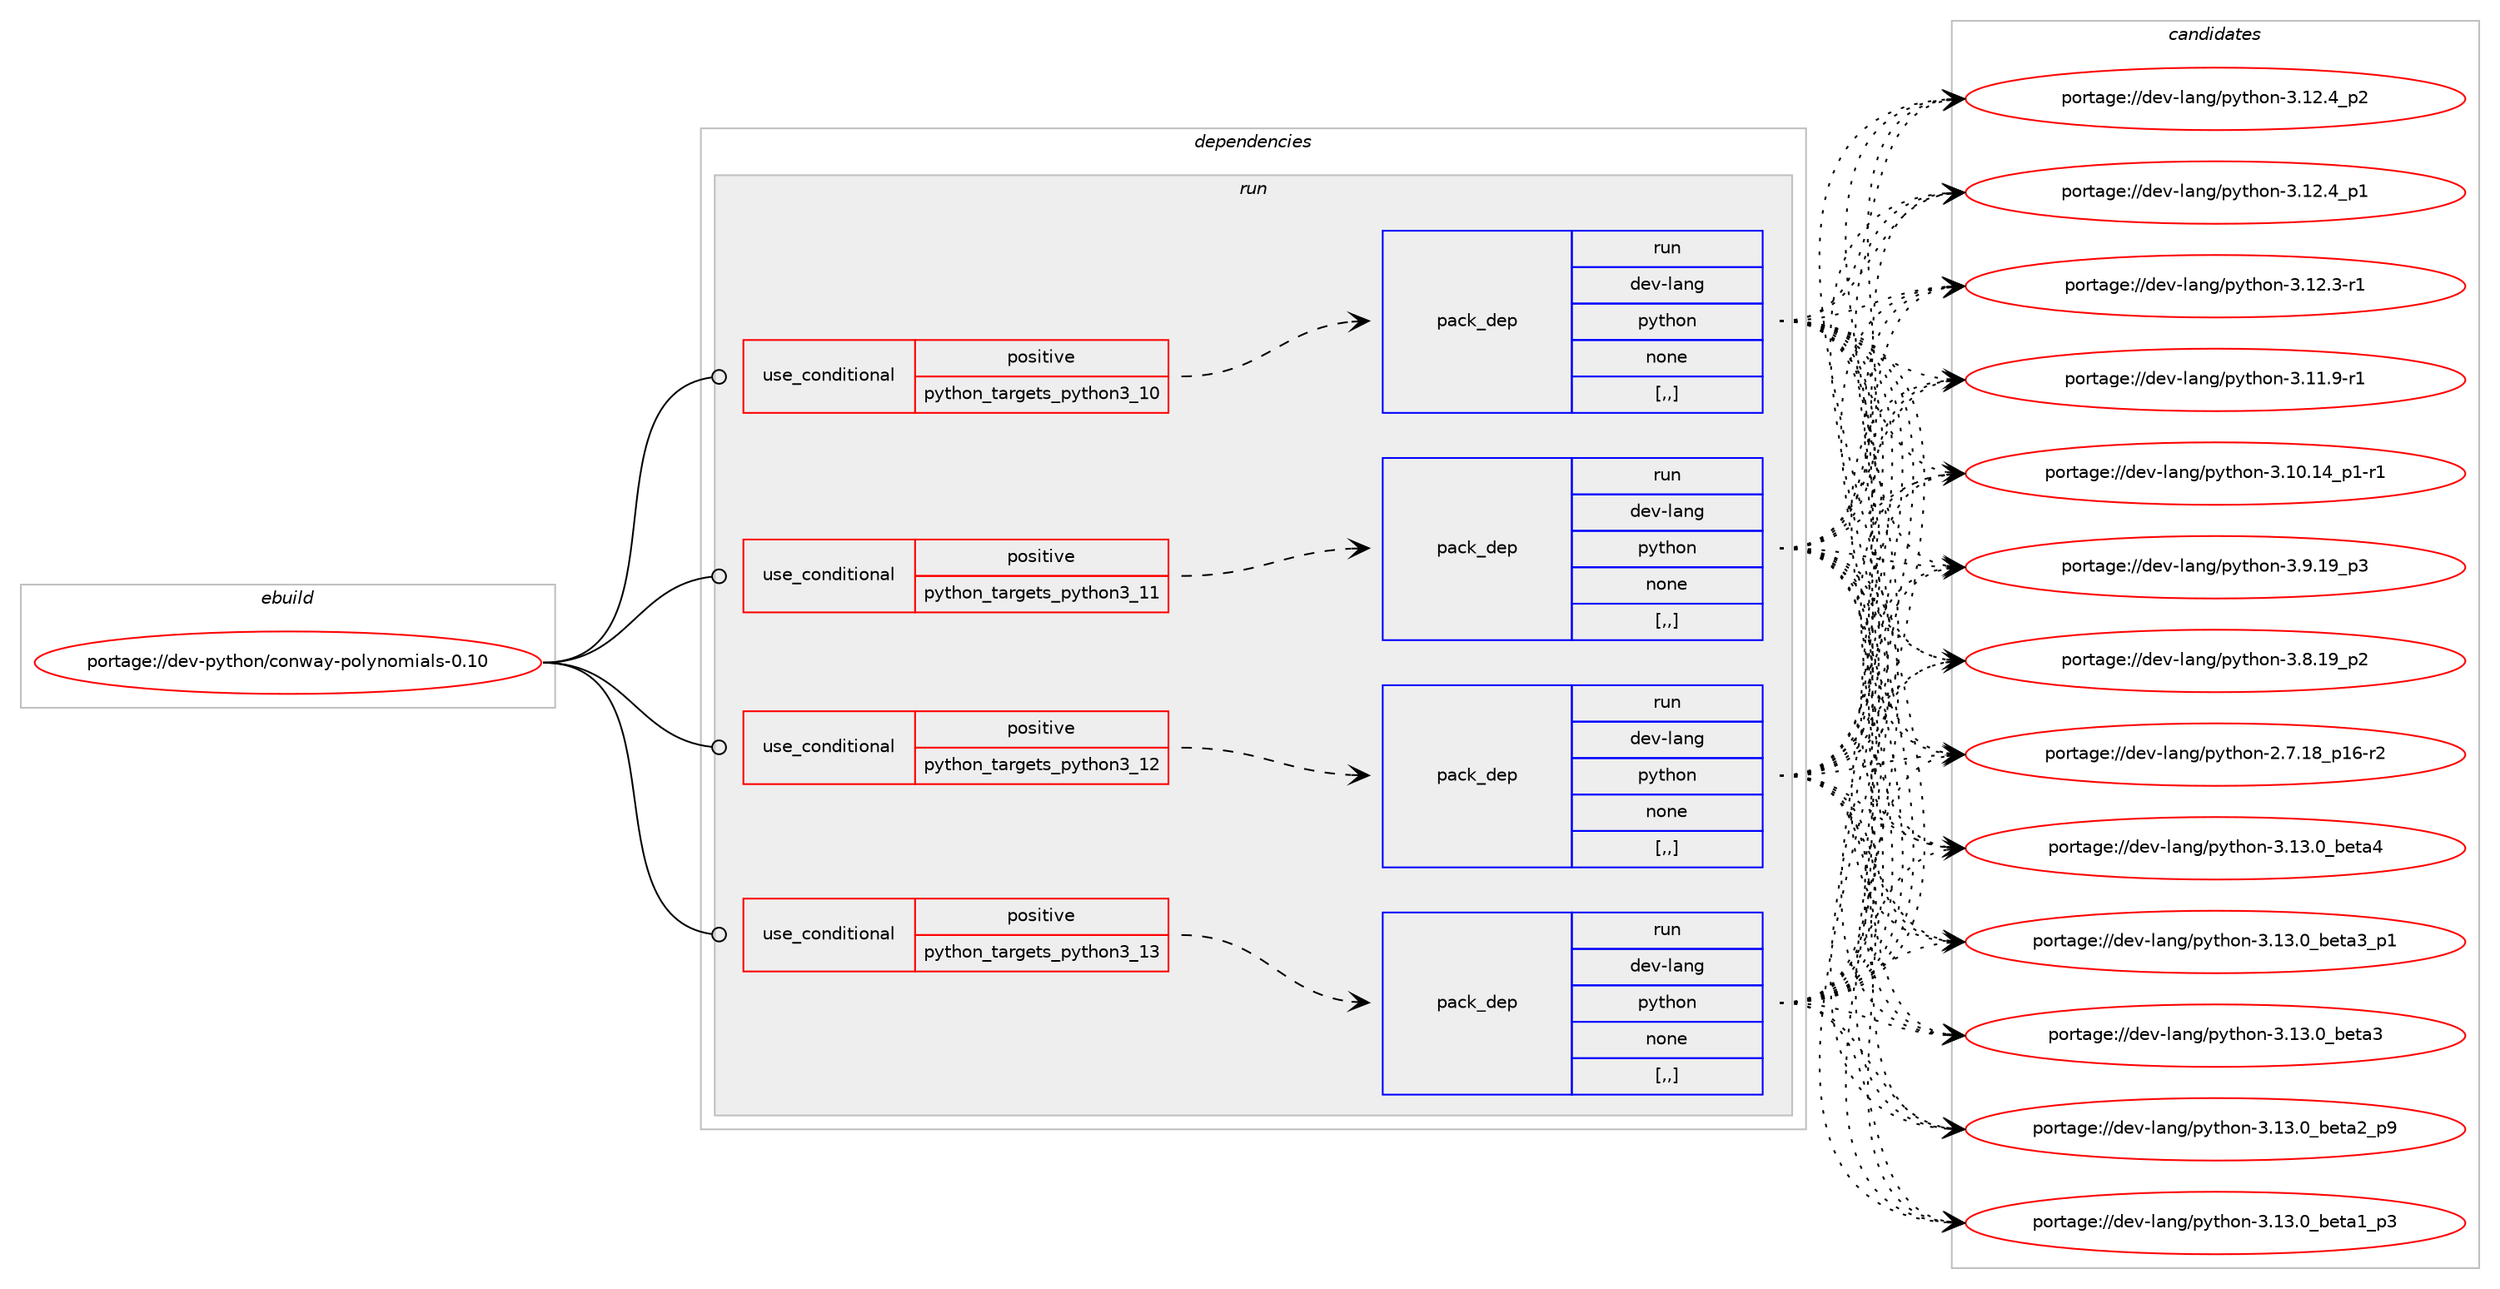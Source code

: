 digraph prolog {

# *************
# Graph options
# *************

newrank=true;
concentrate=true;
compound=true;
graph [rankdir=LR,fontname=Helvetica,fontsize=10,ranksep=1.5];#, ranksep=2.5, nodesep=0.2];
edge  [arrowhead=vee];
node  [fontname=Helvetica,fontsize=10];

# **********
# The ebuild
# **********

subgraph cluster_leftcol {
color=gray;
label=<<i>ebuild</i>>;
id [label="portage://dev-python/conway-polynomials-0.10", color=red, width=4, href="../dev-python/conway-polynomials-0.10.svg"];
}

# ****************
# The dependencies
# ****************

subgraph cluster_midcol {
color=gray;
label=<<i>dependencies</i>>;
subgraph cluster_compile {
fillcolor="#eeeeee";
style=filled;
label=<<i>compile</i>>;
}
subgraph cluster_compileandrun {
fillcolor="#eeeeee";
style=filled;
label=<<i>compile and run</i>>;
}
subgraph cluster_run {
fillcolor="#eeeeee";
style=filled;
label=<<i>run</i>>;
subgraph cond31980 {
dependency144540 [label=<<TABLE BORDER="0" CELLBORDER="1" CELLSPACING="0" CELLPADDING="4"><TR><TD ROWSPAN="3" CELLPADDING="10">use_conditional</TD></TR><TR><TD>positive</TD></TR><TR><TD>python_targets_python3_10</TD></TR></TABLE>>, shape=none, color=red];
subgraph pack111313 {
dependency144541 [label=<<TABLE BORDER="0" CELLBORDER="1" CELLSPACING="0" CELLPADDING="4" WIDTH="220"><TR><TD ROWSPAN="6" CELLPADDING="30">pack_dep</TD></TR><TR><TD WIDTH="110">run</TD></TR><TR><TD>dev-lang</TD></TR><TR><TD>python</TD></TR><TR><TD>none</TD></TR><TR><TD>[,,]</TD></TR></TABLE>>, shape=none, color=blue];
}
dependency144540:e -> dependency144541:w [weight=20,style="dashed",arrowhead="vee"];
}
id:e -> dependency144540:w [weight=20,style="solid",arrowhead="odot"];
subgraph cond31981 {
dependency144542 [label=<<TABLE BORDER="0" CELLBORDER="1" CELLSPACING="0" CELLPADDING="4"><TR><TD ROWSPAN="3" CELLPADDING="10">use_conditional</TD></TR><TR><TD>positive</TD></TR><TR><TD>python_targets_python3_11</TD></TR></TABLE>>, shape=none, color=red];
subgraph pack111314 {
dependency144543 [label=<<TABLE BORDER="0" CELLBORDER="1" CELLSPACING="0" CELLPADDING="4" WIDTH="220"><TR><TD ROWSPAN="6" CELLPADDING="30">pack_dep</TD></TR><TR><TD WIDTH="110">run</TD></TR><TR><TD>dev-lang</TD></TR><TR><TD>python</TD></TR><TR><TD>none</TD></TR><TR><TD>[,,]</TD></TR></TABLE>>, shape=none, color=blue];
}
dependency144542:e -> dependency144543:w [weight=20,style="dashed",arrowhead="vee"];
}
id:e -> dependency144542:w [weight=20,style="solid",arrowhead="odot"];
subgraph cond31982 {
dependency144544 [label=<<TABLE BORDER="0" CELLBORDER="1" CELLSPACING="0" CELLPADDING="4"><TR><TD ROWSPAN="3" CELLPADDING="10">use_conditional</TD></TR><TR><TD>positive</TD></TR><TR><TD>python_targets_python3_12</TD></TR></TABLE>>, shape=none, color=red];
subgraph pack111315 {
dependency144545 [label=<<TABLE BORDER="0" CELLBORDER="1" CELLSPACING="0" CELLPADDING="4" WIDTH="220"><TR><TD ROWSPAN="6" CELLPADDING="30">pack_dep</TD></TR><TR><TD WIDTH="110">run</TD></TR><TR><TD>dev-lang</TD></TR><TR><TD>python</TD></TR><TR><TD>none</TD></TR><TR><TD>[,,]</TD></TR></TABLE>>, shape=none, color=blue];
}
dependency144544:e -> dependency144545:w [weight=20,style="dashed",arrowhead="vee"];
}
id:e -> dependency144544:w [weight=20,style="solid",arrowhead="odot"];
subgraph cond31983 {
dependency144546 [label=<<TABLE BORDER="0" CELLBORDER="1" CELLSPACING="0" CELLPADDING="4"><TR><TD ROWSPAN="3" CELLPADDING="10">use_conditional</TD></TR><TR><TD>positive</TD></TR><TR><TD>python_targets_python3_13</TD></TR></TABLE>>, shape=none, color=red];
subgraph pack111316 {
dependency144547 [label=<<TABLE BORDER="0" CELLBORDER="1" CELLSPACING="0" CELLPADDING="4" WIDTH="220"><TR><TD ROWSPAN="6" CELLPADDING="30">pack_dep</TD></TR><TR><TD WIDTH="110">run</TD></TR><TR><TD>dev-lang</TD></TR><TR><TD>python</TD></TR><TR><TD>none</TD></TR><TR><TD>[,,]</TD></TR></TABLE>>, shape=none, color=blue];
}
dependency144546:e -> dependency144547:w [weight=20,style="dashed",arrowhead="vee"];
}
id:e -> dependency144546:w [weight=20,style="solid",arrowhead="odot"];
}
}

# **************
# The candidates
# **************

subgraph cluster_choices {
rank=same;
color=gray;
label=<<i>candidates</i>>;

subgraph choice111313 {
color=black;
nodesep=1;
choice1001011184510897110103471121211161041111104551464951464895981011169752 [label="portage://dev-lang/python-3.13.0_beta4", color=red, width=4,href="../dev-lang/python-3.13.0_beta4.svg"];
choice10010111845108971101034711212111610411111045514649514648959810111697519511249 [label="portage://dev-lang/python-3.13.0_beta3_p1", color=red, width=4,href="../dev-lang/python-3.13.0_beta3_p1.svg"];
choice1001011184510897110103471121211161041111104551464951464895981011169751 [label="portage://dev-lang/python-3.13.0_beta3", color=red, width=4,href="../dev-lang/python-3.13.0_beta3.svg"];
choice10010111845108971101034711212111610411111045514649514648959810111697509511257 [label="portage://dev-lang/python-3.13.0_beta2_p9", color=red, width=4,href="../dev-lang/python-3.13.0_beta2_p9.svg"];
choice10010111845108971101034711212111610411111045514649514648959810111697499511251 [label="portage://dev-lang/python-3.13.0_beta1_p3", color=red, width=4,href="../dev-lang/python-3.13.0_beta1_p3.svg"];
choice100101118451089711010347112121116104111110455146495046529511250 [label="portage://dev-lang/python-3.12.4_p2", color=red, width=4,href="../dev-lang/python-3.12.4_p2.svg"];
choice100101118451089711010347112121116104111110455146495046529511249 [label="portage://dev-lang/python-3.12.4_p1", color=red, width=4,href="../dev-lang/python-3.12.4_p1.svg"];
choice100101118451089711010347112121116104111110455146495046514511449 [label="portage://dev-lang/python-3.12.3-r1", color=red, width=4,href="../dev-lang/python-3.12.3-r1.svg"];
choice100101118451089711010347112121116104111110455146494946574511449 [label="portage://dev-lang/python-3.11.9-r1", color=red, width=4,href="../dev-lang/python-3.11.9-r1.svg"];
choice100101118451089711010347112121116104111110455146494846495295112494511449 [label="portage://dev-lang/python-3.10.14_p1-r1", color=red, width=4,href="../dev-lang/python-3.10.14_p1-r1.svg"];
choice100101118451089711010347112121116104111110455146574649579511251 [label="portage://dev-lang/python-3.9.19_p3", color=red, width=4,href="../dev-lang/python-3.9.19_p3.svg"];
choice100101118451089711010347112121116104111110455146564649579511250 [label="portage://dev-lang/python-3.8.19_p2", color=red, width=4,href="../dev-lang/python-3.8.19_p2.svg"];
choice100101118451089711010347112121116104111110455046554649569511249544511450 [label="portage://dev-lang/python-2.7.18_p16-r2", color=red, width=4,href="../dev-lang/python-2.7.18_p16-r2.svg"];
dependency144541:e -> choice1001011184510897110103471121211161041111104551464951464895981011169752:w [style=dotted,weight="100"];
dependency144541:e -> choice10010111845108971101034711212111610411111045514649514648959810111697519511249:w [style=dotted,weight="100"];
dependency144541:e -> choice1001011184510897110103471121211161041111104551464951464895981011169751:w [style=dotted,weight="100"];
dependency144541:e -> choice10010111845108971101034711212111610411111045514649514648959810111697509511257:w [style=dotted,weight="100"];
dependency144541:e -> choice10010111845108971101034711212111610411111045514649514648959810111697499511251:w [style=dotted,weight="100"];
dependency144541:e -> choice100101118451089711010347112121116104111110455146495046529511250:w [style=dotted,weight="100"];
dependency144541:e -> choice100101118451089711010347112121116104111110455146495046529511249:w [style=dotted,weight="100"];
dependency144541:e -> choice100101118451089711010347112121116104111110455146495046514511449:w [style=dotted,weight="100"];
dependency144541:e -> choice100101118451089711010347112121116104111110455146494946574511449:w [style=dotted,weight="100"];
dependency144541:e -> choice100101118451089711010347112121116104111110455146494846495295112494511449:w [style=dotted,weight="100"];
dependency144541:e -> choice100101118451089711010347112121116104111110455146574649579511251:w [style=dotted,weight="100"];
dependency144541:e -> choice100101118451089711010347112121116104111110455146564649579511250:w [style=dotted,weight="100"];
dependency144541:e -> choice100101118451089711010347112121116104111110455046554649569511249544511450:w [style=dotted,weight="100"];
}
subgraph choice111314 {
color=black;
nodesep=1;
choice1001011184510897110103471121211161041111104551464951464895981011169752 [label="portage://dev-lang/python-3.13.0_beta4", color=red, width=4,href="../dev-lang/python-3.13.0_beta4.svg"];
choice10010111845108971101034711212111610411111045514649514648959810111697519511249 [label="portage://dev-lang/python-3.13.0_beta3_p1", color=red, width=4,href="../dev-lang/python-3.13.0_beta3_p1.svg"];
choice1001011184510897110103471121211161041111104551464951464895981011169751 [label="portage://dev-lang/python-3.13.0_beta3", color=red, width=4,href="../dev-lang/python-3.13.0_beta3.svg"];
choice10010111845108971101034711212111610411111045514649514648959810111697509511257 [label="portage://dev-lang/python-3.13.0_beta2_p9", color=red, width=4,href="../dev-lang/python-3.13.0_beta2_p9.svg"];
choice10010111845108971101034711212111610411111045514649514648959810111697499511251 [label="portage://dev-lang/python-3.13.0_beta1_p3", color=red, width=4,href="../dev-lang/python-3.13.0_beta1_p3.svg"];
choice100101118451089711010347112121116104111110455146495046529511250 [label="portage://dev-lang/python-3.12.4_p2", color=red, width=4,href="../dev-lang/python-3.12.4_p2.svg"];
choice100101118451089711010347112121116104111110455146495046529511249 [label="portage://dev-lang/python-3.12.4_p1", color=red, width=4,href="../dev-lang/python-3.12.4_p1.svg"];
choice100101118451089711010347112121116104111110455146495046514511449 [label="portage://dev-lang/python-3.12.3-r1", color=red, width=4,href="../dev-lang/python-3.12.3-r1.svg"];
choice100101118451089711010347112121116104111110455146494946574511449 [label="portage://dev-lang/python-3.11.9-r1", color=red, width=4,href="../dev-lang/python-3.11.9-r1.svg"];
choice100101118451089711010347112121116104111110455146494846495295112494511449 [label="portage://dev-lang/python-3.10.14_p1-r1", color=red, width=4,href="../dev-lang/python-3.10.14_p1-r1.svg"];
choice100101118451089711010347112121116104111110455146574649579511251 [label="portage://dev-lang/python-3.9.19_p3", color=red, width=4,href="../dev-lang/python-3.9.19_p3.svg"];
choice100101118451089711010347112121116104111110455146564649579511250 [label="portage://dev-lang/python-3.8.19_p2", color=red, width=4,href="../dev-lang/python-3.8.19_p2.svg"];
choice100101118451089711010347112121116104111110455046554649569511249544511450 [label="portage://dev-lang/python-2.7.18_p16-r2", color=red, width=4,href="../dev-lang/python-2.7.18_p16-r2.svg"];
dependency144543:e -> choice1001011184510897110103471121211161041111104551464951464895981011169752:w [style=dotted,weight="100"];
dependency144543:e -> choice10010111845108971101034711212111610411111045514649514648959810111697519511249:w [style=dotted,weight="100"];
dependency144543:e -> choice1001011184510897110103471121211161041111104551464951464895981011169751:w [style=dotted,weight="100"];
dependency144543:e -> choice10010111845108971101034711212111610411111045514649514648959810111697509511257:w [style=dotted,weight="100"];
dependency144543:e -> choice10010111845108971101034711212111610411111045514649514648959810111697499511251:w [style=dotted,weight="100"];
dependency144543:e -> choice100101118451089711010347112121116104111110455146495046529511250:w [style=dotted,weight="100"];
dependency144543:e -> choice100101118451089711010347112121116104111110455146495046529511249:w [style=dotted,weight="100"];
dependency144543:e -> choice100101118451089711010347112121116104111110455146495046514511449:w [style=dotted,weight="100"];
dependency144543:e -> choice100101118451089711010347112121116104111110455146494946574511449:w [style=dotted,weight="100"];
dependency144543:e -> choice100101118451089711010347112121116104111110455146494846495295112494511449:w [style=dotted,weight="100"];
dependency144543:e -> choice100101118451089711010347112121116104111110455146574649579511251:w [style=dotted,weight="100"];
dependency144543:e -> choice100101118451089711010347112121116104111110455146564649579511250:w [style=dotted,weight="100"];
dependency144543:e -> choice100101118451089711010347112121116104111110455046554649569511249544511450:w [style=dotted,weight="100"];
}
subgraph choice111315 {
color=black;
nodesep=1;
choice1001011184510897110103471121211161041111104551464951464895981011169752 [label="portage://dev-lang/python-3.13.0_beta4", color=red, width=4,href="../dev-lang/python-3.13.0_beta4.svg"];
choice10010111845108971101034711212111610411111045514649514648959810111697519511249 [label="portage://dev-lang/python-3.13.0_beta3_p1", color=red, width=4,href="../dev-lang/python-3.13.0_beta3_p1.svg"];
choice1001011184510897110103471121211161041111104551464951464895981011169751 [label="portage://dev-lang/python-3.13.0_beta3", color=red, width=4,href="../dev-lang/python-3.13.0_beta3.svg"];
choice10010111845108971101034711212111610411111045514649514648959810111697509511257 [label="portage://dev-lang/python-3.13.0_beta2_p9", color=red, width=4,href="../dev-lang/python-3.13.0_beta2_p9.svg"];
choice10010111845108971101034711212111610411111045514649514648959810111697499511251 [label="portage://dev-lang/python-3.13.0_beta1_p3", color=red, width=4,href="../dev-lang/python-3.13.0_beta1_p3.svg"];
choice100101118451089711010347112121116104111110455146495046529511250 [label="portage://dev-lang/python-3.12.4_p2", color=red, width=4,href="../dev-lang/python-3.12.4_p2.svg"];
choice100101118451089711010347112121116104111110455146495046529511249 [label="portage://dev-lang/python-3.12.4_p1", color=red, width=4,href="../dev-lang/python-3.12.4_p1.svg"];
choice100101118451089711010347112121116104111110455146495046514511449 [label="portage://dev-lang/python-3.12.3-r1", color=red, width=4,href="../dev-lang/python-3.12.3-r1.svg"];
choice100101118451089711010347112121116104111110455146494946574511449 [label="portage://dev-lang/python-3.11.9-r1", color=red, width=4,href="../dev-lang/python-3.11.9-r1.svg"];
choice100101118451089711010347112121116104111110455146494846495295112494511449 [label="portage://dev-lang/python-3.10.14_p1-r1", color=red, width=4,href="../dev-lang/python-3.10.14_p1-r1.svg"];
choice100101118451089711010347112121116104111110455146574649579511251 [label="portage://dev-lang/python-3.9.19_p3", color=red, width=4,href="../dev-lang/python-3.9.19_p3.svg"];
choice100101118451089711010347112121116104111110455146564649579511250 [label="portage://dev-lang/python-3.8.19_p2", color=red, width=4,href="../dev-lang/python-3.8.19_p2.svg"];
choice100101118451089711010347112121116104111110455046554649569511249544511450 [label="portage://dev-lang/python-2.7.18_p16-r2", color=red, width=4,href="../dev-lang/python-2.7.18_p16-r2.svg"];
dependency144545:e -> choice1001011184510897110103471121211161041111104551464951464895981011169752:w [style=dotted,weight="100"];
dependency144545:e -> choice10010111845108971101034711212111610411111045514649514648959810111697519511249:w [style=dotted,weight="100"];
dependency144545:e -> choice1001011184510897110103471121211161041111104551464951464895981011169751:w [style=dotted,weight="100"];
dependency144545:e -> choice10010111845108971101034711212111610411111045514649514648959810111697509511257:w [style=dotted,weight="100"];
dependency144545:e -> choice10010111845108971101034711212111610411111045514649514648959810111697499511251:w [style=dotted,weight="100"];
dependency144545:e -> choice100101118451089711010347112121116104111110455146495046529511250:w [style=dotted,weight="100"];
dependency144545:e -> choice100101118451089711010347112121116104111110455146495046529511249:w [style=dotted,weight="100"];
dependency144545:e -> choice100101118451089711010347112121116104111110455146495046514511449:w [style=dotted,weight="100"];
dependency144545:e -> choice100101118451089711010347112121116104111110455146494946574511449:w [style=dotted,weight="100"];
dependency144545:e -> choice100101118451089711010347112121116104111110455146494846495295112494511449:w [style=dotted,weight="100"];
dependency144545:e -> choice100101118451089711010347112121116104111110455146574649579511251:w [style=dotted,weight="100"];
dependency144545:e -> choice100101118451089711010347112121116104111110455146564649579511250:w [style=dotted,weight="100"];
dependency144545:e -> choice100101118451089711010347112121116104111110455046554649569511249544511450:w [style=dotted,weight="100"];
}
subgraph choice111316 {
color=black;
nodesep=1;
choice1001011184510897110103471121211161041111104551464951464895981011169752 [label="portage://dev-lang/python-3.13.0_beta4", color=red, width=4,href="../dev-lang/python-3.13.0_beta4.svg"];
choice10010111845108971101034711212111610411111045514649514648959810111697519511249 [label="portage://dev-lang/python-3.13.0_beta3_p1", color=red, width=4,href="../dev-lang/python-3.13.0_beta3_p1.svg"];
choice1001011184510897110103471121211161041111104551464951464895981011169751 [label="portage://dev-lang/python-3.13.0_beta3", color=red, width=4,href="../dev-lang/python-3.13.0_beta3.svg"];
choice10010111845108971101034711212111610411111045514649514648959810111697509511257 [label="portage://dev-lang/python-3.13.0_beta2_p9", color=red, width=4,href="../dev-lang/python-3.13.0_beta2_p9.svg"];
choice10010111845108971101034711212111610411111045514649514648959810111697499511251 [label="portage://dev-lang/python-3.13.0_beta1_p3", color=red, width=4,href="../dev-lang/python-3.13.0_beta1_p3.svg"];
choice100101118451089711010347112121116104111110455146495046529511250 [label="portage://dev-lang/python-3.12.4_p2", color=red, width=4,href="../dev-lang/python-3.12.4_p2.svg"];
choice100101118451089711010347112121116104111110455146495046529511249 [label="portage://dev-lang/python-3.12.4_p1", color=red, width=4,href="../dev-lang/python-3.12.4_p1.svg"];
choice100101118451089711010347112121116104111110455146495046514511449 [label="portage://dev-lang/python-3.12.3-r1", color=red, width=4,href="../dev-lang/python-3.12.3-r1.svg"];
choice100101118451089711010347112121116104111110455146494946574511449 [label="portage://dev-lang/python-3.11.9-r1", color=red, width=4,href="../dev-lang/python-3.11.9-r1.svg"];
choice100101118451089711010347112121116104111110455146494846495295112494511449 [label="portage://dev-lang/python-3.10.14_p1-r1", color=red, width=4,href="../dev-lang/python-3.10.14_p1-r1.svg"];
choice100101118451089711010347112121116104111110455146574649579511251 [label="portage://dev-lang/python-3.9.19_p3", color=red, width=4,href="../dev-lang/python-3.9.19_p3.svg"];
choice100101118451089711010347112121116104111110455146564649579511250 [label="portage://dev-lang/python-3.8.19_p2", color=red, width=4,href="../dev-lang/python-3.8.19_p2.svg"];
choice100101118451089711010347112121116104111110455046554649569511249544511450 [label="portage://dev-lang/python-2.7.18_p16-r2", color=red, width=4,href="../dev-lang/python-2.7.18_p16-r2.svg"];
dependency144547:e -> choice1001011184510897110103471121211161041111104551464951464895981011169752:w [style=dotted,weight="100"];
dependency144547:e -> choice10010111845108971101034711212111610411111045514649514648959810111697519511249:w [style=dotted,weight="100"];
dependency144547:e -> choice1001011184510897110103471121211161041111104551464951464895981011169751:w [style=dotted,weight="100"];
dependency144547:e -> choice10010111845108971101034711212111610411111045514649514648959810111697509511257:w [style=dotted,weight="100"];
dependency144547:e -> choice10010111845108971101034711212111610411111045514649514648959810111697499511251:w [style=dotted,weight="100"];
dependency144547:e -> choice100101118451089711010347112121116104111110455146495046529511250:w [style=dotted,weight="100"];
dependency144547:e -> choice100101118451089711010347112121116104111110455146495046529511249:w [style=dotted,weight="100"];
dependency144547:e -> choice100101118451089711010347112121116104111110455146495046514511449:w [style=dotted,weight="100"];
dependency144547:e -> choice100101118451089711010347112121116104111110455146494946574511449:w [style=dotted,weight="100"];
dependency144547:e -> choice100101118451089711010347112121116104111110455146494846495295112494511449:w [style=dotted,weight="100"];
dependency144547:e -> choice100101118451089711010347112121116104111110455146574649579511251:w [style=dotted,weight="100"];
dependency144547:e -> choice100101118451089711010347112121116104111110455146564649579511250:w [style=dotted,weight="100"];
dependency144547:e -> choice100101118451089711010347112121116104111110455046554649569511249544511450:w [style=dotted,weight="100"];
}
}

}
